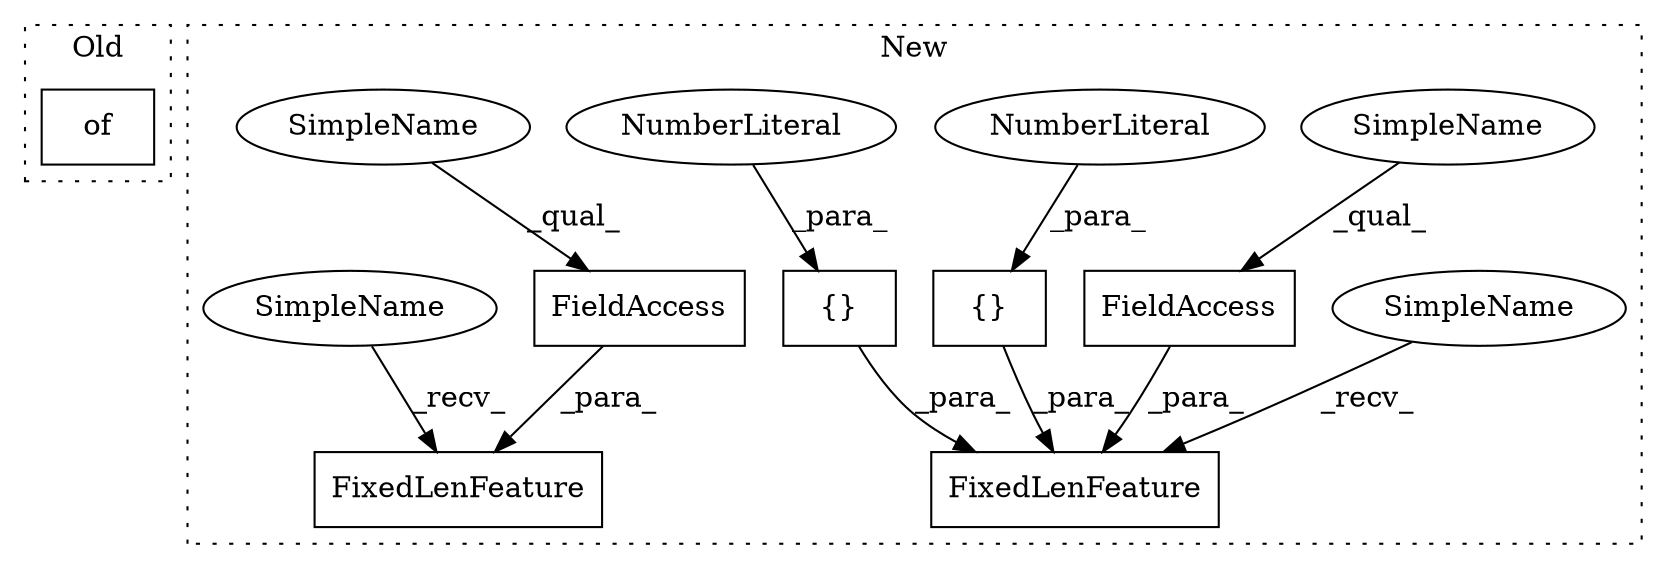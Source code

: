 digraph G {
subgraph cluster0 {
1 [label="of" a="32" s="7641,7666" l="3,1" shape="box"];
label = "Old";
style="dotted";
}
subgraph cluster1 {
2 [label="FixedLenFeature" a="32" s="7493,7577" l="16,1" shape="box"];
3 [label="{}" a="4" s="7518,7522" l="1,1" shape="box"];
4 [label="NumberLiteral" a="34" s="7521" l="1" shape="ellipse"];
5 [label="FixedLenFeature" a="32" s="7396,7460" l="16,1" shape="box"];
6 [label="{}" a="4" s="7567,7575" l="1,1" shape="box"];
7 [label="FieldAccess" a="22" s="7524" l="18" shape="box"];
8 [label="FieldAccess" a="22" s="7425" l="18" shape="box"];
9 [label="NumberLiteral" a="34" s="7568" l="3" shape="ellipse"];
10 [label="SimpleName" a="42" s="7425" l="10" shape="ellipse"];
11 [label="SimpleName" a="42" s="7482" l="10" shape="ellipse"];
12 [label="SimpleName" a="42" s="7524" l="10" shape="ellipse"];
13 [label="SimpleName" a="42" s="7385" l="10" shape="ellipse"];
label = "New";
style="dotted";
}
3 -> 2 [label="_para_"];
4 -> 3 [label="_para_"];
6 -> 2 [label="_para_"];
7 -> 2 [label="_para_"];
8 -> 5 [label="_para_"];
9 -> 6 [label="_para_"];
10 -> 8 [label="_qual_"];
11 -> 2 [label="_recv_"];
12 -> 7 [label="_qual_"];
13 -> 5 [label="_recv_"];
}